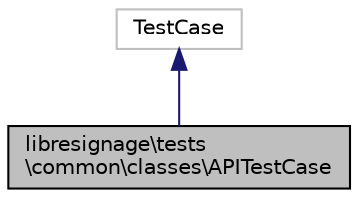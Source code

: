 digraph "libresignage\tests\common\classes\APITestCase"
{
  edge [fontname="Helvetica",fontsize="10",labelfontname="Helvetica",labelfontsize="10"];
  node [fontname="Helvetica",fontsize="10",shape=record];
  Node32 [label="libresignage\\tests\l\\common\\classes\\APITestCase",height=0.2,width=0.4,color="black", fillcolor="grey75", style="filled", fontcolor="black"];
  Node33 -> Node32 [dir="back",color="midnightblue",fontsize="10",style="solid",fontname="Helvetica"];
  Node33 [label="TestCase",height=0.2,width=0.4,color="grey75", fillcolor="white", style="filled"];
}
